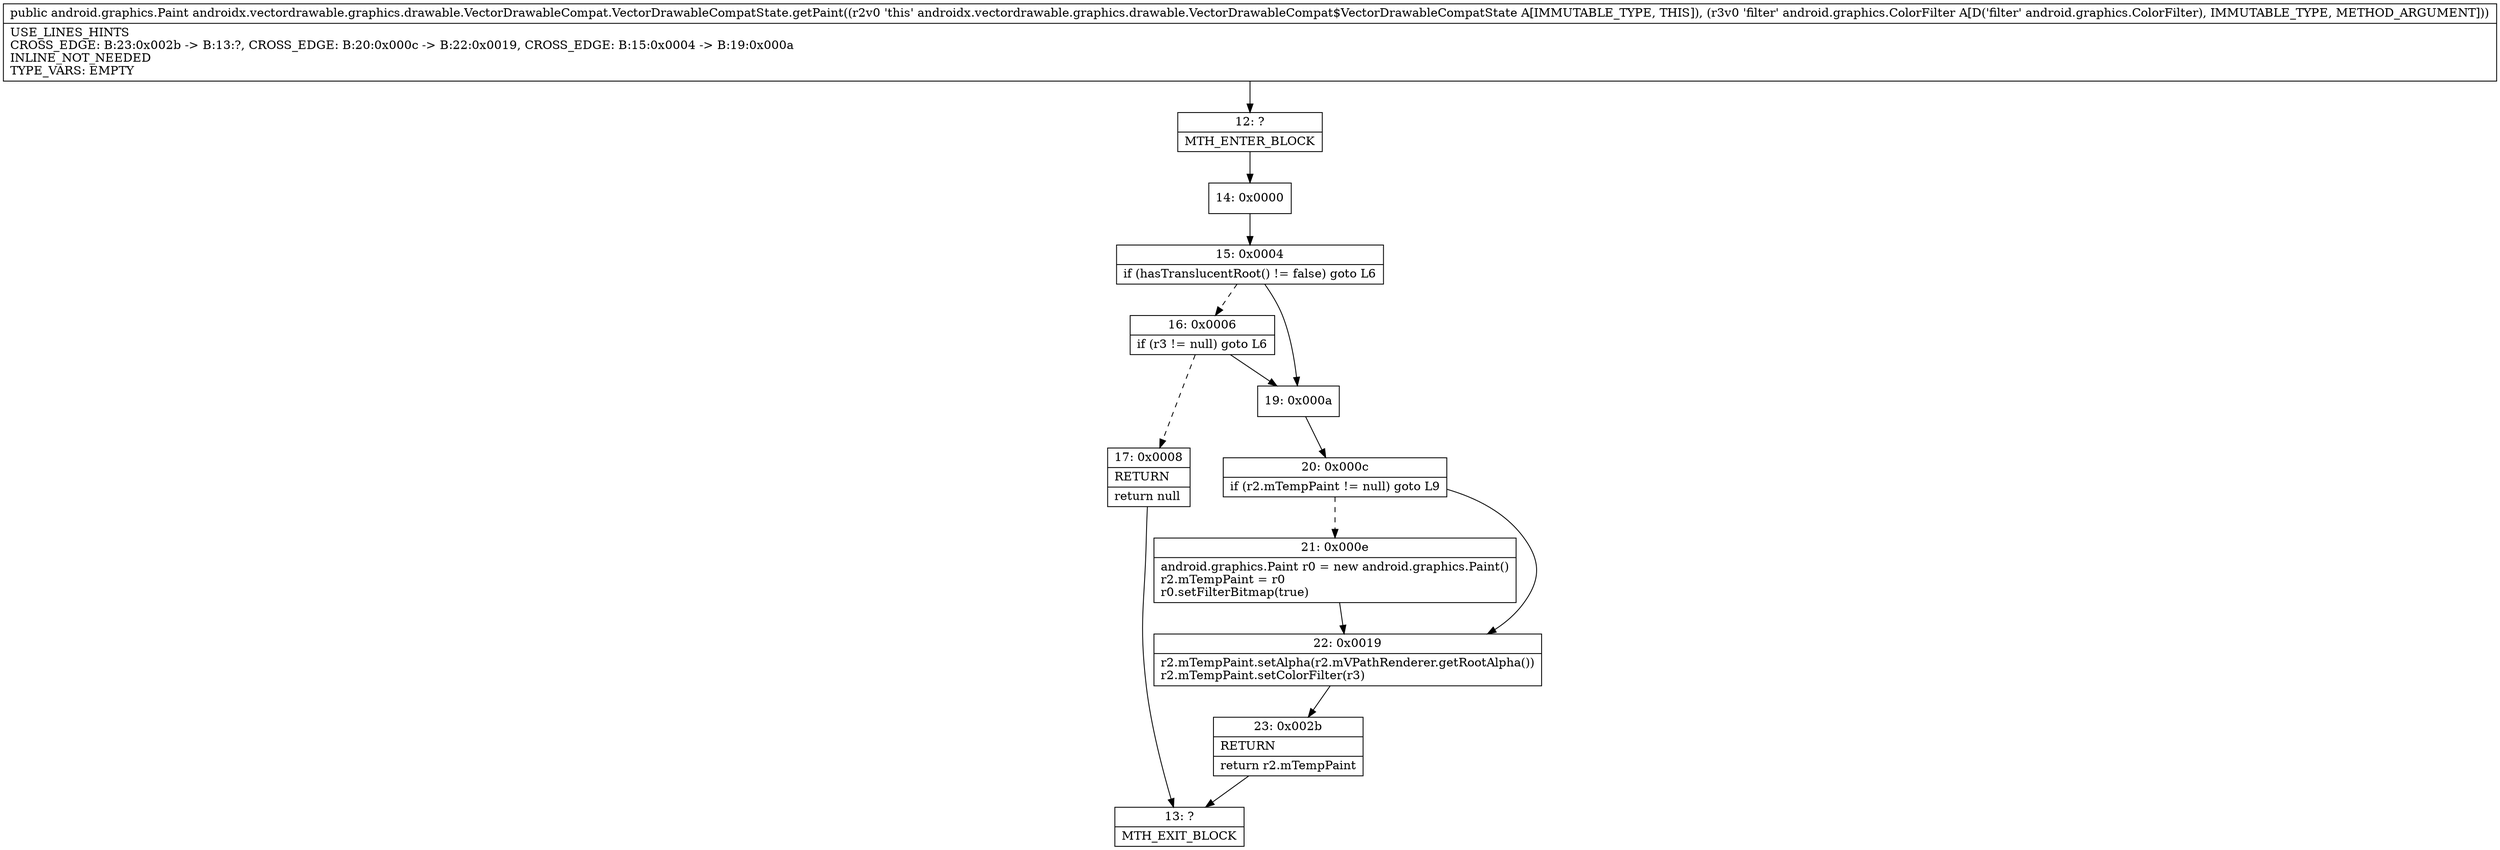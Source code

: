 digraph "CFG forandroidx.vectordrawable.graphics.drawable.VectorDrawableCompat.VectorDrawableCompatState.getPaint(Landroid\/graphics\/ColorFilter;)Landroid\/graphics\/Paint;" {
Node_12 [shape=record,label="{12\:\ ?|MTH_ENTER_BLOCK\l}"];
Node_14 [shape=record,label="{14\:\ 0x0000}"];
Node_15 [shape=record,label="{15\:\ 0x0004|if (hasTranslucentRoot() != false) goto L6\l}"];
Node_16 [shape=record,label="{16\:\ 0x0006|if (r3 != null) goto L6\l}"];
Node_17 [shape=record,label="{17\:\ 0x0008|RETURN\l|return null\l}"];
Node_13 [shape=record,label="{13\:\ ?|MTH_EXIT_BLOCK\l}"];
Node_19 [shape=record,label="{19\:\ 0x000a}"];
Node_20 [shape=record,label="{20\:\ 0x000c|if (r2.mTempPaint != null) goto L9\l}"];
Node_21 [shape=record,label="{21\:\ 0x000e|android.graphics.Paint r0 = new android.graphics.Paint()\lr2.mTempPaint = r0\lr0.setFilterBitmap(true)\l}"];
Node_22 [shape=record,label="{22\:\ 0x0019|r2.mTempPaint.setAlpha(r2.mVPathRenderer.getRootAlpha())\lr2.mTempPaint.setColorFilter(r3)\l}"];
Node_23 [shape=record,label="{23\:\ 0x002b|RETURN\l|return r2.mTempPaint\l}"];
MethodNode[shape=record,label="{public android.graphics.Paint androidx.vectordrawable.graphics.drawable.VectorDrawableCompat.VectorDrawableCompatState.getPaint((r2v0 'this' androidx.vectordrawable.graphics.drawable.VectorDrawableCompat$VectorDrawableCompatState A[IMMUTABLE_TYPE, THIS]), (r3v0 'filter' android.graphics.ColorFilter A[D('filter' android.graphics.ColorFilter), IMMUTABLE_TYPE, METHOD_ARGUMENT]))  | USE_LINES_HINTS\lCROSS_EDGE: B:23:0x002b \-\> B:13:?, CROSS_EDGE: B:20:0x000c \-\> B:22:0x0019, CROSS_EDGE: B:15:0x0004 \-\> B:19:0x000a\lINLINE_NOT_NEEDED\lTYPE_VARS: EMPTY\l}"];
MethodNode -> Node_12;Node_12 -> Node_14;
Node_14 -> Node_15;
Node_15 -> Node_16[style=dashed];
Node_15 -> Node_19;
Node_16 -> Node_17[style=dashed];
Node_16 -> Node_19;
Node_17 -> Node_13;
Node_19 -> Node_20;
Node_20 -> Node_21[style=dashed];
Node_20 -> Node_22;
Node_21 -> Node_22;
Node_22 -> Node_23;
Node_23 -> Node_13;
}

